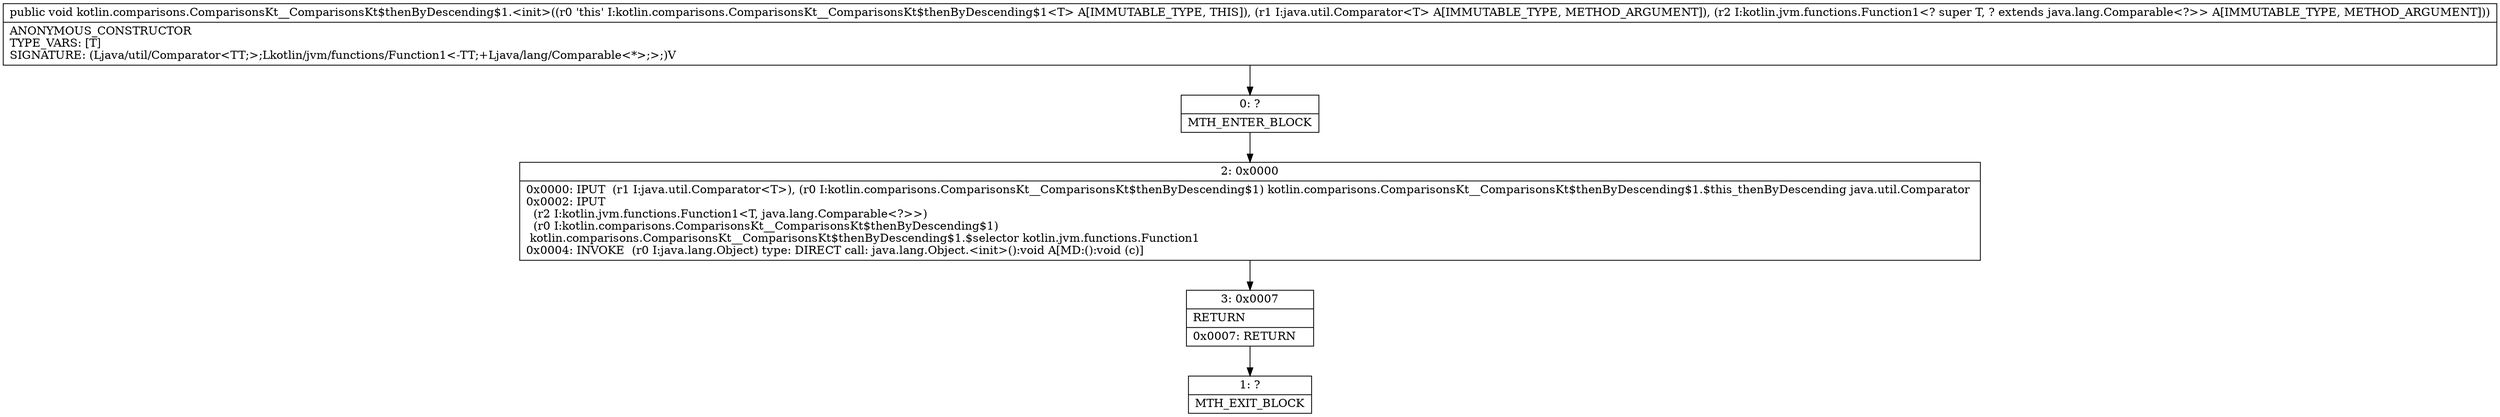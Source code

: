 digraph "CFG forkotlin.comparisons.ComparisonsKt__ComparisonsKt$thenByDescending$1.\<init\>(Ljava\/util\/Comparator;Lkotlin\/jvm\/functions\/Function1;)V" {
Node_0 [shape=record,label="{0\:\ ?|MTH_ENTER_BLOCK\l}"];
Node_2 [shape=record,label="{2\:\ 0x0000|0x0000: IPUT  (r1 I:java.util.Comparator\<T\>), (r0 I:kotlin.comparisons.ComparisonsKt__ComparisonsKt$thenByDescending$1) kotlin.comparisons.ComparisonsKt__ComparisonsKt$thenByDescending$1.$this_thenByDescending java.util.Comparator \l0x0002: IPUT  \l  (r2 I:kotlin.jvm.functions.Function1\<T, java.lang.Comparable\<?\>\>)\l  (r0 I:kotlin.comparisons.ComparisonsKt__ComparisonsKt$thenByDescending$1)\l kotlin.comparisons.ComparisonsKt__ComparisonsKt$thenByDescending$1.$selector kotlin.jvm.functions.Function1 \l0x0004: INVOKE  (r0 I:java.lang.Object) type: DIRECT call: java.lang.Object.\<init\>():void A[MD:():void (c)]\l}"];
Node_3 [shape=record,label="{3\:\ 0x0007|RETURN\l|0x0007: RETURN   \l}"];
Node_1 [shape=record,label="{1\:\ ?|MTH_EXIT_BLOCK\l}"];
MethodNode[shape=record,label="{public void kotlin.comparisons.ComparisonsKt__ComparisonsKt$thenByDescending$1.\<init\>((r0 'this' I:kotlin.comparisons.ComparisonsKt__ComparisonsKt$thenByDescending$1\<T\> A[IMMUTABLE_TYPE, THIS]), (r1 I:java.util.Comparator\<T\> A[IMMUTABLE_TYPE, METHOD_ARGUMENT]), (r2 I:kotlin.jvm.functions.Function1\<? super T, ? extends java.lang.Comparable\<?\>\> A[IMMUTABLE_TYPE, METHOD_ARGUMENT]))  | ANONYMOUS_CONSTRUCTOR\lTYPE_VARS: [T]\lSIGNATURE: (Ljava\/util\/Comparator\<TT;\>;Lkotlin\/jvm\/functions\/Function1\<\-TT;+Ljava\/lang\/Comparable\<*\>;\>;)V\l}"];
MethodNode -> Node_0;Node_0 -> Node_2;
Node_2 -> Node_3;
Node_3 -> Node_1;
}

